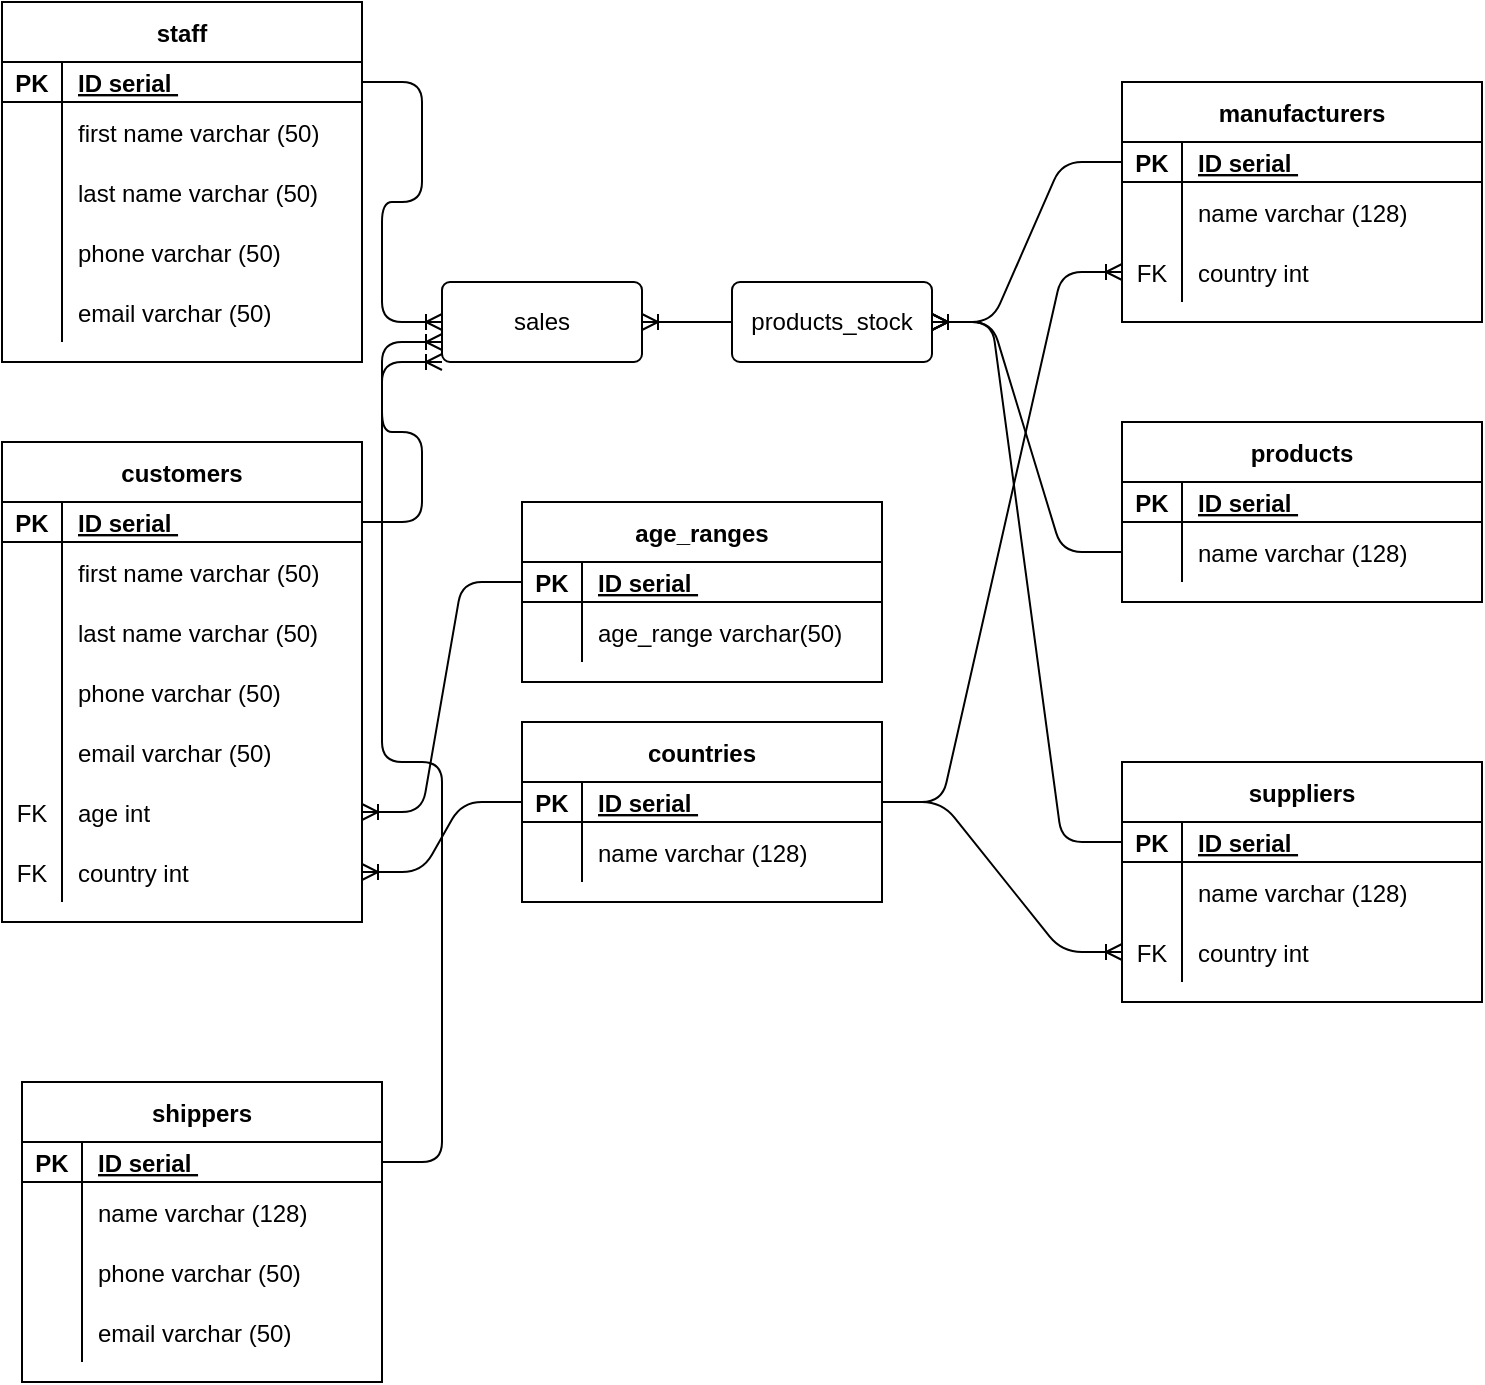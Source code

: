 <mxfile version="13.7.5" type="github">
  <diagram id="R2lEEEUBdFMjLlhIrx00" name="Page-1">
    <mxGraphModel dx="818" dy="560" grid="1" gridSize="10" guides="1" tooltips="1" connect="1" arrows="1" fold="1" page="1" pageScale="1" pageWidth="850" pageHeight="1100" math="0" shadow="0" extFonts="Permanent Marker^https://fonts.googleapis.com/css?family=Permanent+Marker">
      <root>
        <mxCell id="0" />
        <mxCell id="1" parent="0" />
        <mxCell id="OEH8VnCKuiZxtnlKm28e-22" value="products_stock" style="rounded=1;arcSize=10;whiteSpace=wrap;html=1;align=center;" parent="1" vertex="1">
          <mxGeometry x="375" y="150" width="100" height="40" as="geometry" />
        </mxCell>
        <mxCell id="OEH8VnCKuiZxtnlKm28e-28" value="sales" style="rounded=1;arcSize=10;whiteSpace=wrap;html=1;align=center;" parent="1" vertex="1">
          <mxGeometry x="230" y="150" width="100" height="40" as="geometry" />
        </mxCell>
        <mxCell id="OEH8VnCKuiZxtnlKm28e-43" value="" style="edgeStyle=entityRelationEdgeStyle;fontSize=12;html=1;endArrow=ERoneToMany;" parent="1" source="OEH8VnCKuiZxtnlKm28e-22" target="OEH8VnCKuiZxtnlKm28e-28" edge="1">
          <mxGeometry width="100" height="100" relative="1" as="geometry">
            <mxPoint x="290" y="170" as="sourcePoint" />
            <mxPoint x="360" y="220" as="targetPoint" />
          </mxGeometry>
        </mxCell>
        <mxCell id="OEH8VnCKuiZxtnlKm28e-47" value="" style="edgeStyle=entityRelationEdgeStyle;fontSize=12;html=1;endArrow=ERoneToMany;exitX=1;exitY=0.5;exitDx=0;exitDy=0;entryX=0;entryY=0.5;entryDx=0;entryDy=0;" parent="1" source="vYesePeP9xRsVJggHPay-63" target="OEH8VnCKuiZxtnlKm28e-28" edge="1">
          <mxGeometry width="100" height="100" relative="1" as="geometry">
            <mxPoint x="160" y="100" as="sourcePoint" />
            <mxPoint x="220" y="170" as="targetPoint" />
          </mxGeometry>
        </mxCell>
        <mxCell id="OEH8VnCKuiZxtnlKm28e-48" value="" style="edgeStyle=entityRelationEdgeStyle;fontSize=12;html=1;endArrow=ERoneToMany;exitX=1;exitY=0.5;exitDx=0;exitDy=0;entryX=0;entryY=0.75;entryDx=0;entryDy=0;" parent="1" source="vYesePeP9xRsVJggHPay-104" target="OEH8VnCKuiZxtnlKm28e-28" edge="1">
          <mxGeometry width="100" height="100" relative="1" as="geometry">
            <mxPoint x="340" y="290" as="sourcePoint" />
            <mxPoint x="360" y="220" as="targetPoint" />
          </mxGeometry>
        </mxCell>
        <mxCell id="OEH8VnCKuiZxtnlKm28e-49" value="" style="edgeStyle=entityRelationEdgeStyle;fontSize=12;html=1;endArrow=ERoneToMany;exitX=1;exitY=0.5;exitDx=0;exitDy=0;entryX=0;entryY=1;entryDx=0;entryDy=0;" parent="1" source="vYesePeP9xRsVJggHPay-50" target="OEH8VnCKuiZxtnlKm28e-28" edge="1">
          <mxGeometry width="100" height="100" relative="1" as="geometry">
            <mxPoint x="160" y="300" as="sourcePoint" />
            <mxPoint x="260" y="200" as="targetPoint" />
          </mxGeometry>
        </mxCell>
        <mxCell id="ZuUQe5CWEu6JaH7Ruexp-2" value="" style="edgeStyle=entityRelationEdgeStyle;fontSize=12;html=1;endArrow=ERoneToMany;" parent="1" source="vYesePeP9xRsVJggHPay-15" target="OEH8VnCKuiZxtnlKm28e-22" edge="1">
          <mxGeometry width="100" height="100" relative="1" as="geometry">
            <mxPoint x="560" y="90" as="sourcePoint" />
            <mxPoint x="530" y="80" as="targetPoint" />
          </mxGeometry>
        </mxCell>
        <mxCell id="ZuUQe5CWEu6JaH7Ruexp-4" value="" style="edgeStyle=entityRelationEdgeStyle;fontSize=12;html=1;endArrow=ERoneToMany;" parent="1" source="vYesePeP9xRsVJggHPay-28" target="OEH8VnCKuiZxtnlKm28e-22" edge="1">
          <mxGeometry width="100" height="100" relative="1" as="geometry">
            <mxPoint x="560" y="260" as="sourcePoint" />
            <mxPoint x="700" y="70" as="targetPoint" />
          </mxGeometry>
        </mxCell>
        <mxCell id="ZuUQe5CWEu6JaH7Ruexp-6" value="" style="edgeStyle=entityRelationEdgeStyle;fontSize=12;html=1;endArrow=ERoneToMany;" parent="1" source="vYesePeP9xRsVJggHPay-2" target="OEH8VnCKuiZxtnlKm28e-22" edge="1">
          <mxGeometry width="100" height="100" relative="1" as="geometry">
            <mxPoint x="550" y="320" as="sourcePoint" />
            <mxPoint x="470" y="240" as="targetPoint" />
          </mxGeometry>
        </mxCell>
        <mxCell id="vYesePeP9xRsVJggHPay-1" value="suppliers" style="shape=table;startSize=30;container=1;collapsible=1;childLayout=tableLayout;fixedRows=1;rowLines=0;fontStyle=1;align=center;resizeLast=1;" vertex="1" parent="1">
          <mxGeometry x="570" y="390" width="180" height="120" as="geometry" />
        </mxCell>
        <mxCell id="vYesePeP9xRsVJggHPay-2" value="" style="shape=partialRectangle;collapsible=0;dropTarget=0;pointerEvents=0;fillColor=none;top=0;left=0;bottom=1;right=0;points=[[0,0.5],[1,0.5]];portConstraint=eastwest;" vertex="1" parent="vYesePeP9xRsVJggHPay-1">
          <mxGeometry y="30" width="180" height="20" as="geometry" />
        </mxCell>
        <mxCell id="vYesePeP9xRsVJggHPay-3" value="PK" style="shape=partialRectangle;connectable=0;fillColor=none;top=0;left=0;bottom=0;right=0;fontStyle=1;overflow=hidden;" vertex="1" parent="vYesePeP9xRsVJggHPay-2">
          <mxGeometry width="30" height="20" as="geometry" />
        </mxCell>
        <mxCell id="vYesePeP9xRsVJggHPay-4" value="ID serial " style="shape=partialRectangle;connectable=0;fillColor=none;top=0;left=0;bottom=0;right=0;align=left;spacingLeft=6;fontStyle=5;overflow=hidden;" vertex="1" parent="vYesePeP9xRsVJggHPay-2">
          <mxGeometry x="30" width="150" height="20" as="geometry" />
        </mxCell>
        <mxCell id="vYesePeP9xRsVJggHPay-5" value="" style="shape=partialRectangle;collapsible=0;dropTarget=0;pointerEvents=0;fillColor=none;top=0;left=0;bottom=0;right=0;points=[[0,0.5],[1,0.5]];portConstraint=eastwest;" vertex="1" parent="vYesePeP9xRsVJggHPay-1">
          <mxGeometry y="50" width="180" height="30" as="geometry" />
        </mxCell>
        <mxCell id="vYesePeP9xRsVJggHPay-6" value="" style="shape=partialRectangle;connectable=0;fillColor=none;top=0;left=0;bottom=0;right=0;editable=1;overflow=hidden;" vertex="1" parent="vYesePeP9xRsVJggHPay-5">
          <mxGeometry width="30" height="30" as="geometry" />
        </mxCell>
        <mxCell id="vYesePeP9xRsVJggHPay-7" value="name varchar (128)" style="shape=partialRectangle;connectable=0;fillColor=none;top=0;left=0;bottom=0;right=0;align=left;spacingLeft=6;overflow=hidden;" vertex="1" parent="vYesePeP9xRsVJggHPay-5">
          <mxGeometry x="30" width="150" height="30" as="geometry" />
        </mxCell>
        <mxCell id="vYesePeP9xRsVJggHPay-43" value="" style="shape=partialRectangle;collapsible=0;dropTarget=0;pointerEvents=0;fillColor=none;top=0;left=0;bottom=0;right=0;points=[[0,0.5],[1,0.5]];portConstraint=eastwest;" vertex="1" parent="vYesePeP9xRsVJggHPay-1">
          <mxGeometry y="80" width="180" height="30" as="geometry" />
        </mxCell>
        <mxCell id="vYesePeP9xRsVJggHPay-44" value="FK" style="shape=partialRectangle;connectable=0;fillColor=none;top=0;left=0;bottom=0;right=0;editable=1;overflow=hidden;" vertex="1" parent="vYesePeP9xRsVJggHPay-43">
          <mxGeometry width="30" height="30" as="geometry" />
        </mxCell>
        <mxCell id="vYesePeP9xRsVJggHPay-45" value="country int" style="shape=partialRectangle;connectable=0;fillColor=none;top=0;left=0;bottom=0;right=0;align=left;spacingLeft=6;overflow=hidden;" vertex="1" parent="vYesePeP9xRsVJggHPay-43">
          <mxGeometry x="30" width="150" height="30" as="geometry" />
        </mxCell>
        <mxCell id="vYesePeP9xRsVJggHPay-24" value="products" style="shape=table;startSize=30;container=1;collapsible=1;childLayout=tableLayout;fixedRows=1;rowLines=0;fontStyle=1;align=center;resizeLast=1;" vertex="1" parent="1">
          <mxGeometry x="570" y="220" width="180" height="90" as="geometry" />
        </mxCell>
        <mxCell id="vYesePeP9xRsVJggHPay-25" value="" style="shape=partialRectangle;collapsible=0;dropTarget=0;pointerEvents=0;fillColor=none;top=0;left=0;bottom=1;right=0;points=[[0,0.5],[1,0.5]];portConstraint=eastwest;" vertex="1" parent="vYesePeP9xRsVJggHPay-24">
          <mxGeometry y="30" width="180" height="20" as="geometry" />
        </mxCell>
        <mxCell id="vYesePeP9xRsVJggHPay-26" value="PK" style="shape=partialRectangle;connectable=0;fillColor=none;top=0;left=0;bottom=0;right=0;fontStyle=1;overflow=hidden;" vertex="1" parent="vYesePeP9xRsVJggHPay-25">
          <mxGeometry width="30" height="20" as="geometry" />
        </mxCell>
        <mxCell id="vYesePeP9xRsVJggHPay-27" value="ID serial " style="shape=partialRectangle;connectable=0;fillColor=none;top=0;left=0;bottom=0;right=0;align=left;spacingLeft=6;fontStyle=5;overflow=hidden;" vertex="1" parent="vYesePeP9xRsVJggHPay-25">
          <mxGeometry x="30" width="150" height="20" as="geometry" />
        </mxCell>
        <mxCell id="vYesePeP9xRsVJggHPay-28" value="" style="shape=partialRectangle;collapsible=0;dropTarget=0;pointerEvents=0;fillColor=none;top=0;left=0;bottom=0;right=0;points=[[0,0.5],[1,0.5]];portConstraint=eastwest;" vertex="1" parent="vYesePeP9xRsVJggHPay-24">
          <mxGeometry y="50" width="180" height="30" as="geometry" />
        </mxCell>
        <mxCell id="vYesePeP9xRsVJggHPay-29" value="" style="shape=partialRectangle;connectable=0;fillColor=none;top=0;left=0;bottom=0;right=0;editable=1;overflow=hidden;" vertex="1" parent="vYesePeP9xRsVJggHPay-28">
          <mxGeometry width="30" height="30" as="geometry" />
        </mxCell>
        <mxCell id="vYesePeP9xRsVJggHPay-30" value="name varchar (128)" style="shape=partialRectangle;connectable=0;fillColor=none;top=0;left=0;bottom=0;right=0;align=left;spacingLeft=6;overflow=hidden;" vertex="1" parent="vYesePeP9xRsVJggHPay-28">
          <mxGeometry x="30" width="150" height="30" as="geometry" />
        </mxCell>
        <mxCell id="vYesePeP9xRsVJggHPay-14" value="manufacturers" style="shape=table;startSize=30;container=1;collapsible=1;childLayout=tableLayout;fixedRows=1;rowLines=0;fontStyle=1;align=center;resizeLast=1;" vertex="1" parent="1">
          <mxGeometry x="570" y="50" width="180" height="120" as="geometry" />
        </mxCell>
        <mxCell id="vYesePeP9xRsVJggHPay-15" value="" style="shape=partialRectangle;collapsible=0;dropTarget=0;pointerEvents=0;fillColor=none;top=0;left=0;bottom=1;right=0;points=[[0,0.5],[1,0.5]];portConstraint=eastwest;" vertex="1" parent="vYesePeP9xRsVJggHPay-14">
          <mxGeometry y="30" width="180" height="20" as="geometry" />
        </mxCell>
        <mxCell id="vYesePeP9xRsVJggHPay-16" value="PK" style="shape=partialRectangle;connectable=0;fillColor=none;top=0;left=0;bottom=0;right=0;fontStyle=1;overflow=hidden;" vertex="1" parent="vYesePeP9xRsVJggHPay-15">
          <mxGeometry width="30" height="20" as="geometry" />
        </mxCell>
        <mxCell id="vYesePeP9xRsVJggHPay-17" value="ID serial " style="shape=partialRectangle;connectable=0;fillColor=none;top=0;left=0;bottom=0;right=0;align=left;spacingLeft=6;fontStyle=5;overflow=hidden;" vertex="1" parent="vYesePeP9xRsVJggHPay-15">
          <mxGeometry x="30" width="150" height="20" as="geometry" />
        </mxCell>
        <mxCell id="vYesePeP9xRsVJggHPay-18" value="" style="shape=partialRectangle;collapsible=0;dropTarget=0;pointerEvents=0;fillColor=none;top=0;left=0;bottom=0;right=0;points=[[0,0.5],[1,0.5]];portConstraint=eastwest;" vertex="1" parent="vYesePeP9xRsVJggHPay-14">
          <mxGeometry y="50" width="180" height="30" as="geometry" />
        </mxCell>
        <mxCell id="vYesePeP9xRsVJggHPay-19" value="" style="shape=partialRectangle;connectable=0;fillColor=none;top=0;left=0;bottom=0;right=0;editable=1;overflow=hidden;" vertex="1" parent="vYesePeP9xRsVJggHPay-18">
          <mxGeometry width="30" height="30" as="geometry" />
        </mxCell>
        <mxCell id="vYesePeP9xRsVJggHPay-20" value="name varchar (128)" style="shape=partialRectangle;connectable=0;fillColor=none;top=0;left=0;bottom=0;right=0;align=left;spacingLeft=6;overflow=hidden;" vertex="1" parent="vYesePeP9xRsVJggHPay-18">
          <mxGeometry x="30" width="150" height="30" as="geometry" />
        </mxCell>
        <mxCell id="vYesePeP9xRsVJggHPay-21" value="" style="shape=partialRectangle;collapsible=0;dropTarget=0;pointerEvents=0;fillColor=none;top=0;left=0;bottom=0;right=0;points=[[0,0.5],[1,0.5]];portConstraint=eastwest;" vertex="1" parent="vYesePeP9xRsVJggHPay-14">
          <mxGeometry y="80" width="180" height="30" as="geometry" />
        </mxCell>
        <mxCell id="vYesePeP9xRsVJggHPay-22" value="FK" style="shape=partialRectangle;connectable=0;fillColor=none;top=0;left=0;bottom=0;right=0;editable=1;overflow=hidden;" vertex="1" parent="vYesePeP9xRsVJggHPay-21">
          <mxGeometry width="30" height="30" as="geometry" />
        </mxCell>
        <mxCell id="vYesePeP9xRsVJggHPay-23" value="country int" style="shape=partialRectangle;connectable=0;fillColor=none;top=0;left=0;bottom=0;right=0;align=left;spacingLeft=6;overflow=hidden;" vertex="1" parent="vYesePeP9xRsVJggHPay-21">
          <mxGeometry x="30" width="150" height="30" as="geometry" />
        </mxCell>
        <mxCell id="vYesePeP9xRsVJggHPay-42" value="" style="edgeStyle=entityRelationEdgeStyle;fontSize=12;html=1;endArrow=ERoneToMany;entryX=0;entryY=0.5;entryDx=0;entryDy=0;exitX=1;exitY=0.5;exitDx=0;exitDy=0;" edge="1" parent="1" source="vYesePeP9xRsVJggHPay-36" target="vYesePeP9xRsVJggHPay-21">
          <mxGeometry width="100" height="100" relative="1" as="geometry">
            <mxPoint x="370" y="340" as="sourcePoint" />
            <mxPoint x="470" y="240" as="targetPoint" />
          </mxGeometry>
        </mxCell>
        <mxCell id="vYesePeP9xRsVJggHPay-35" value="countries" style="shape=table;startSize=30;container=1;collapsible=1;childLayout=tableLayout;fixedRows=1;rowLines=0;fontStyle=1;align=center;resizeLast=1;" vertex="1" parent="1">
          <mxGeometry x="270" y="370" width="180" height="90" as="geometry" />
        </mxCell>
        <mxCell id="vYesePeP9xRsVJggHPay-36" value="" style="shape=partialRectangle;collapsible=0;dropTarget=0;pointerEvents=0;fillColor=none;top=0;left=0;bottom=1;right=0;points=[[0,0.5],[1,0.5]];portConstraint=eastwest;" vertex="1" parent="vYesePeP9xRsVJggHPay-35">
          <mxGeometry y="30" width="180" height="20" as="geometry" />
        </mxCell>
        <mxCell id="vYesePeP9xRsVJggHPay-37" value="PK" style="shape=partialRectangle;connectable=0;fillColor=none;top=0;left=0;bottom=0;right=0;fontStyle=1;overflow=hidden;" vertex="1" parent="vYesePeP9xRsVJggHPay-36">
          <mxGeometry width="30" height="20" as="geometry" />
        </mxCell>
        <mxCell id="vYesePeP9xRsVJggHPay-38" value="ID serial " style="shape=partialRectangle;connectable=0;fillColor=none;top=0;left=0;bottom=0;right=0;align=left;spacingLeft=6;fontStyle=5;overflow=hidden;" vertex="1" parent="vYesePeP9xRsVJggHPay-36">
          <mxGeometry x="30" width="150" height="20" as="geometry" />
        </mxCell>
        <mxCell id="vYesePeP9xRsVJggHPay-39" value="" style="shape=partialRectangle;collapsible=0;dropTarget=0;pointerEvents=0;fillColor=none;top=0;left=0;bottom=0;right=0;points=[[0,0.5],[1,0.5]];portConstraint=eastwest;" vertex="1" parent="vYesePeP9xRsVJggHPay-35">
          <mxGeometry y="50" width="180" height="30" as="geometry" />
        </mxCell>
        <mxCell id="vYesePeP9xRsVJggHPay-40" value="" style="shape=partialRectangle;connectable=0;fillColor=none;top=0;left=0;bottom=0;right=0;editable=1;overflow=hidden;" vertex="1" parent="vYesePeP9xRsVJggHPay-39">
          <mxGeometry width="30" height="30" as="geometry" />
        </mxCell>
        <mxCell id="vYesePeP9xRsVJggHPay-41" value="name varchar (128)" style="shape=partialRectangle;connectable=0;fillColor=none;top=0;left=0;bottom=0;right=0;align=left;spacingLeft=6;overflow=hidden;" vertex="1" parent="vYesePeP9xRsVJggHPay-39">
          <mxGeometry x="30" width="150" height="30" as="geometry" />
        </mxCell>
        <mxCell id="vYesePeP9xRsVJggHPay-46" value="" style="edgeStyle=entityRelationEdgeStyle;fontSize=12;html=1;endArrow=ERoneToMany;entryX=0;entryY=0.5;entryDx=0;entryDy=0;exitX=1;exitY=0.5;exitDx=0;exitDy=0;" edge="1" parent="1" source="vYesePeP9xRsVJggHPay-36" target="vYesePeP9xRsVJggHPay-43">
          <mxGeometry width="100" height="100" relative="1" as="geometry">
            <mxPoint x="450" y="440" as="sourcePoint" />
            <mxPoint x="550" y="340" as="targetPoint" />
          </mxGeometry>
        </mxCell>
        <mxCell id="vYesePeP9xRsVJggHPay-62" value="staff" style="shape=table;startSize=30;container=1;collapsible=1;childLayout=tableLayout;fixedRows=1;rowLines=0;fontStyle=1;align=center;resizeLast=1;" vertex="1" parent="1">
          <mxGeometry x="10" y="10" width="180" height="180" as="geometry" />
        </mxCell>
        <mxCell id="vYesePeP9xRsVJggHPay-63" value="" style="shape=partialRectangle;collapsible=0;dropTarget=0;pointerEvents=0;fillColor=none;top=0;left=0;bottom=1;right=0;points=[[0,0.5],[1,0.5]];portConstraint=eastwest;" vertex="1" parent="vYesePeP9xRsVJggHPay-62">
          <mxGeometry y="30" width="180" height="20" as="geometry" />
        </mxCell>
        <mxCell id="vYesePeP9xRsVJggHPay-64" value="PK" style="shape=partialRectangle;connectable=0;fillColor=none;top=0;left=0;bottom=0;right=0;fontStyle=1;overflow=hidden;" vertex="1" parent="vYesePeP9xRsVJggHPay-63">
          <mxGeometry width="30" height="20" as="geometry" />
        </mxCell>
        <mxCell id="vYesePeP9xRsVJggHPay-65" value="ID serial " style="shape=partialRectangle;connectable=0;fillColor=none;top=0;left=0;bottom=0;right=0;align=left;spacingLeft=6;fontStyle=5;overflow=hidden;" vertex="1" parent="vYesePeP9xRsVJggHPay-63">
          <mxGeometry x="30" width="150" height="20" as="geometry" />
        </mxCell>
        <mxCell id="vYesePeP9xRsVJggHPay-66" value="" style="shape=partialRectangle;collapsible=0;dropTarget=0;pointerEvents=0;fillColor=none;top=0;left=0;bottom=0;right=0;points=[[0,0.5],[1,0.5]];portConstraint=eastwest;" vertex="1" parent="vYesePeP9xRsVJggHPay-62">
          <mxGeometry y="50" width="180" height="30" as="geometry" />
        </mxCell>
        <mxCell id="vYesePeP9xRsVJggHPay-67" value="" style="shape=partialRectangle;connectable=0;fillColor=none;top=0;left=0;bottom=0;right=0;editable=1;overflow=hidden;" vertex="1" parent="vYesePeP9xRsVJggHPay-66">
          <mxGeometry width="30" height="30" as="geometry" />
        </mxCell>
        <mxCell id="vYesePeP9xRsVJggHPay-68" value="first name varchar (50)" style="shape=partialRectangle;connectable=0;fillColor=none;top=0;left=0;bottom=0;right=0;align=left;spacingLeft=6;overflow=hidden;" vertex="1" parent="vYesePeP9xRsVJggHPay-66">
          <mxGeometry x="30" width="150" height="30" as="geometry" />
        </mxCell>
        <mxCell id="vYesePeP9xRsVJggHPay-75" value="" style="shape=partialRectangle;collapsible=0;dropTarget=0;pointerEvents=0;fillColor=none;top=0;left=0;bottom=0;right=0;points=[[0,0.5],[1,0.5]];portConstraint=eastwest;" vertex="1" parent="vYesePeP9xRsVJggHPay-62">
          <mxGeometry y="80" width="180" height="30" as="geometry" />
        </mxCell>
        <mxCell id="vYesePeP9xRsVJggHPay-76" value="" style="shape=partialRectangle;connectable=0;fillColor=none;top=0;left=0;bottom=0;right=0;editable=1;overflow=hidden;" vertex="1" parent="vYesePeP9xRsVJggHPay-75">
          <mxGeometry width="30" height="30" as="geometry" />
        </mxCell>
        <mxCell id="vYesePeP9xRsVJggHPay-77" value="last name varchar (50)" style="shape=partialRectangle;connectable=0;fillColor=none;top=0;left=0;bottom=0;right=0;align=left;spacingLeft=6;overflow=hidden;" vertex="1" parent="vYesePeP9xRsVJggHPay-75">
          <mxGeometry x="30" width="150" height="30" as="geometry" />
        </mxCell>
        <mxCell id="vYesePeP9xRsVJggHPay-78" value="" style="shape=partialRectangle;collapsible=0;dropTarget=0;pointerEvents=0;fillColor=none;top=0;left=0;bottom=0;right=0;points=[[0,0.5],[1,0.5]];portConstraint=eastwest;" vertex="1" parent="vYesePeP9xRsVJggHPay-62">
          <mxGeometry y="110" width="180" height="30" as="geometry" />
        </mxCell>
        <mxCell id="vYesePeP9xRsVJggHPay-79" value="" style="shape=partialRectangle;connectable=0;fillColor=none;top=0;left=0;bottom=0;right=0;editable=1;overflow=hidden;" vertex="1" parent="vYesePeP9xRsVJggHPay-78">
          <mxGeometry width="30" height="30" as="geometry" />
        </mxCell>
        <mxCell id="vYesePeP9xRsVJggHPay-80" value="phone varchar (50)" style="shape=partialRectangle;connectable=0;fillColor=none;top=0;left=0;bottom=0;right=0;align=left;spacingLeft=6;overflow=hidden;" vertex="1" parent="vYesePeP9xRsVJggHPay-78">
          <mxGeometry x="30" width="150" height="30" as="geometry" />
        </mxCell>
        <mxCell id="vYesePeP9xRsVJggHPay-100" value="" style="shape=partialRectangle;collapsible=0;dropTarget=0;pointerEvents=0;fillColor=none;top=0;left=0;bottom=0;right=0;points=[[0,0.5],[1,0.5]];portConstraint=eastwest;" vertex="1" parent="vYesePeP9xRsVJggHPay-62">
          <mxGeometry y="140" width="180" height="30" as="geometry" />
        </mxCell>
        <mxCell id="vYesePeP9xRsVJggHPay-101" value="" style="shape=partialRectangle;connectable=0;fillColor=none;top=0;left=0;bottom=0;right=0;editable=1;overflow=hidden;" vertex="1" parent="vYesePeP9xRsVJggHPay-100">
          <mxGeometry width="30" height="30" as="geometry" />
        </mxCell>
        <mxCell id="vYesePeP9xRsVJggHPay-102" value="email varchar (50)" style="shape=partialRectangle;connectable=0;fillColor=none;top=0;left=0;bottom=0;right=0;align=left;spacingLeft=6;overflow=hidden;" vertex="1" parent="vYesePeP9xRsVJggHPay-100">
          <mxGeometry x="30" width="150" height="30" as="geometry" />
        </mxCell>
        <mxCell id="vYesePeP9xRsVJggHPay-103" value="customers" style="shape=table;startSize=30;container=1;collapsible=1;childLayout=tableLayout;fixedRows=1;rowLines=0;fontStyle=1;align=center;resizeLast=1;" vertex="1" parent="1">
          <mxGeometry x="10" y="230" width="180" height="240" as="geometry" />
        </mxCell>
        <mxCell id="vYesePeP9xRsVJggHPay-104" value="" style="shape=partialRectangle;collapsible=0;dropTarget=0;pointerEvents=0;fillColor=none;top=0;left=0;bottom=1;right=0;points=[[0,0.5],[1,0.5]];portConstraint=eastwest;" vertex="1" parent="vYesePeP9xRsVJggHPay-103">
          <mxGeometry y="30" width="180" height="20" as="geometry" />
        </mxCell>
        <mxCell id="vYesePeP9xRsVJggHPay-105" value="PK" style="shape=partialRectangle;connectable=0;fillColor=none;top=0;left=0;bottom=0;right=0;fontStyle=1;overflow=hidden;" vertex="1" parent="vYesePeP9xRsVJggHPay-104">
          <mxGeometry width="30" height="20" as="geometry" />
        </mxCell>
        <mxCell id="vYesePeP9xRsVJggHPay-106" value="ID serial " style="shape=partialRectangle;connectable=0;fillColor=none;top=0;left=0;bottom=0;right=0;align=left;spacingLeft=6;fontStyle=5;overflow=hidden;" vertex="1" parent="vYesePeP9xRsVJggHPay-104">
          <mxGeometry x="30" width="150" height="20" as="geometry" />
        </mxCell>
        <mxCell id="vYesePeP9xRsVJggHPay-107" value="" style="shape=partialRectangle;collapsible=0;dropTarget=0;pointerEvents=0;fillColor=none;top=0;left=0;bottom=0;right=0;points=[[0,0.5],[1,0.5]];portConstraint=eastwest;" vertex="1" parent="vYesePeP9xRsVJggHPay-103">
          <mxGeometry y="50" width="180" height="30" as="geometry" />
        </mxCell>
        <mxCell id="vYesePeP9xRsVJggHPay-108" value="" style="shape=partialRectangle;connectable=0;fillColor=none;top=0;left=0;bottom=0;right=0;editable=1;overflow=hidden;" vertex="1" parent="vYesePeP9xRsVJggHPay-107">
          <mxGeometry width="30" height="30" as="geometry" />
        </mxCell>
        <mxCell id="vYesePeP9xRsVJggHPay-109" value="first name varchar (50)" style="shape=partialRectangle;connectable=0;fillColor=none;top=0;left=0;bottom=0;right=0;align=left;spacingLeft=6;overflow=hidden;" vertex="1" parent="vYesePeP9xRsVJggHPay-107">
          <mxGeometry x="30" width="150" height="30" as="geometry" />
        </mxCell>
        <mxCell id="vYesePeP9xRsVJggHPay-110" value="" style="shape=partialRectangle;collapsible=0;dropTarget=0;pointerEvents=0;fillColor=none;top=0;left=0;bottom=0;right=0;points=[[0,0.5],[1,0.5]];portConstraint=eastwest;" vertex="1" parent="vYesePeP9xRsVJggHPay-103">
          <mxGeometry y="80" width="180" height="30" as="geometry" />
        </mxCell>
        <mxCell id="vYesePeP9xRsVJggHPay-111" value="" style="shape=partialRectangle;connectable=0;fillColor=none;top=0;left=0;bottom=0;right=0;editable=1;overflow=hidden;" vertex="1" parent="vYesePeP9xRsVJggHPay-110">
          <mxGeometry width="30" height="30" as="geometry" />
        </mxCell>
        <mxCell id="vYesePeP9xRsVJggHPay-112" value="last name varchar (50)" style="shape=partialRectangle;connectable=0;fillColor=none;top=0;left=0;bottom=0;right=0;align=left;spacingLeft=6;overflow=hidden;" vertex="1" parent="vYesePeP9xRsVJggHPay-110">
          <mxGeometry x="30" width="150" height="30" as="geometry" />
        </mxCell>
        <mxCell id="vYesePeP9xRsVJggHPay-113" value="" style="shape=partialRectangle;collapsible=0;dropTarget=0;pointerEvents=0;fillColor=none;top=0;left=0;bottom=0;right=0;points=[[0,0.5],[1,0.5]];portConstraint=eastwest;" vertex="1" parent="vYesePeP9xRsVJggHPay-103">
          <mxGeometry y="110" width="180" height="30" as="geometry" />
        </mxCell>
        <mxCell id="vYesePeP9xRsVJggHPay-114" value="" style="shape=partialRectangle;connectable=0;fillColor=none;top=0;left=0;bottom=0;right=0;editable=1;overflow=hidden;" vertex="1" parent="vYesePeP9xRsVJggHPay-113">
          <mxGeometry width="30" height="30" as="geometry" />
        </mxCell>
        <mxCell id="vYesePeP9xRsVJggHPay-115" value="phone varchar (50)" style="shape=partialRectangle;connectable=0;fillColor=none;top=0;left=0;bottom=0;right=0;align=left;spacingLeft=6;overflow=hidden;" vertex="1" parent="vYesePeP9xRsVJggHPay-113">
          <mxGeometry x="30" width="150" height="30" as="geometry" />
        </mxCell>
        <mxCell id="vYesePeP9xRsVJggHPay-116" value="" style="shape=partialRectangle;collapsible=0;dropTarget=0;pointerEvents=0;fillColor=none;top=0;left=0;bottom=0;right=0;points=[[0,0.5],[1,0.5]];portConstraint=eastwest;" vertex="1" parent="vYesePeP9xRsVJggHPay-103">
          <mxGeometry y="140" width="180" height="30" as="geometry" />
        </mxCell>
        <mxCell id="vYesePeP9xRsVJggHPay-117" value="" style="shape=partialRectangle;connectable=0;fillColor=none;top=0;left=0;bottom=0;right=0;editable=1;overflow=hidden;" vertex="1" parent="vYesePeP9xRsVJggHPay-116">
          <mxGeometry width="30" height="30" as="geometry" />
        </mxCell>
        <mxCell id="vYesePeP9xRsVJggHPay-118" value="email varchar (50)" style="shape=partialRectangle;connectable=0;fillColor=none;top=0;left=0;bottom=0;right=0;align=left;spacingLeft=6;overflow=hidden;" vertex="1" parent="vYesePeP9xRsVJggHPay-116">
          <mxGeometry x="30" width="150" height="30" as="geometry" />
        </mxCell>
        <mxCell id="vYesePeP9xRsVJggHPay-126" value="" style="shape=partialRectangle;collapsible=0;dropTarget=0;pointerEvents=0;fillColor=none;top=0;left=0;bottom=0;right=0;points=[[0,0.5],[1,0.5]];portConstraint=eastwest;" vertex="1" parent="vYesePeP9xRsVJggHPay-103">
          <mxGeometry y="170" width="180" height="30" as="geometry" />
        </mxCell>
        <mxCell id="vYesePeP9xRsVJggHPay-127" value="FK" style="shape=partialRectangle;connectable=0;fillColor=none;top=0;left=0;bottom=0;right=0;editable=1;overflow=hidden;" vertex="1" parent="vYesePeP9xRsVJggHPay-126">
          <mxGeometry width="30" height="30" as="geometry" />
        </mxCell>
        <mxCell id="vYesePeP9xRsVJggHPay-128" value="age int" style="shape=partialRectangle;connectable=0;fillColor=none;top=0;left=0;bottom=0;right=0;align=left;spacingLeft=6;overflow=hidden;" vertex="1" parent="vYesePeP9xRsVJggHPay-126">
          <mxGeometry x="30" width="150" height="30" as="geometry" />
        </mxCell>
        <mxCell id="vYesePeP9xRsVJggHPay-132" value="" style="shape=partialRectangle;collapsible=0;dropTarget=0;pointerEvents=0;fillColor=none;top=0;left=0;bottom=0;right=0;points=[[0,0.5],[1,0.5]];portConstraint=eastwest;" vertex="1" parent="vYesePeP9xRsVJggHPay-103">
          <mxGeometry y="200" width="180" height="30" as="geometry" />
        </mxCell>
        <mxCell id="vYesePeP9xRsVJggHPay-133" value="FK" style="shape=partialRectangle;connectable=0;fillColor=none;top=0;left=0;bottom=0;right=0;editable=1;overflow=hidden;" vertex="1" parent="vYesePeP9xRsVJggHPay-132">
          <mxGeometry width="30" height="30" as="geometry" />
        </mxCell>
        <mxCell id="vYesePeP9xRsVJggHPay-134" value="country int" style="shape=partialRectangle;connectable=0;fillColor=none;top=0;left=0;bottom=0;right=0;align=left;spacingLeft=6;overflow=hidden;" vertex="1" parent="vYesePeP9xRsVJggHPay-132">
          <mxGeometry x="30" width="150" height="30" as="geometry" />
        </mxCell>
        <mxCell id="vYesePeP9xRsVJggHPay-119" value="age_ranges" style="shape=table;startSize=30;container=1;collapsible=1;childLayout=tableLayout;fixedRows=1;rowLines=0;fontStyle=1;align=center;resizeLast=1;" vertex="1" parent="1">
          <mxGeometry x="270" y="260" width="180" height="90" as="geometry" />
        </mxCell>
        <mxCell id="vYesePeP9xRsVJggHPay-120" value="" style="shape=partialRectangle;collapsible=0;dropTarget=0;pointerEvents=0;fillColor=none;top=0;left=0;bottom=1;right=0;points=[[0,0.5],[1,0.5]];portConstraint=eastwest;" vertex="1" parent="vYesePeP9xRsVJggHPay-119">
          <mxGeometry y="30" width="180" height="20" as="geometry" />
        </mxCell>
        <mxCell id="vYesePeP9xRsVJggHPay-121" value="PK" style="shape=partialRectangle;connectable=0;fillColor=none;top=0;left=0;bottom=0;right=0;fontStyle=1;overflow=hidden;" vertex="1" parent="vYesePeP9xRsVJggHPay-120">
          <mxGeometry width="30" height="20" as="geometry" />
        </mxCell>
        <mxCell id="vYesePeP9xRsVJggHPay-122" value="ID serial " style="shape=partialRectangle;connectable=0;fillColor=none;top=0;left=0;bottom=0;right=0;align=left;spacingLeft=6;fontStyle=5;overflow=hidden;" vertex="1" parent="vYesePeP9xRsVJggHPay-120">
          <mxGeometry x="30" width="150" height="20" as="geometry" />
        </mxCell>
        <mxCell id="vYesePeP9xRsVJggHPay-123" value="" style="shape=partialRectangle;collapsible=0;dropTarget=0;pointerEvents=0;fillColor=none;top=0;left=0;bottom=0;right=0;points=[[0,0.5],[1,0.5]];portConstraint=eastwest;" vertex="1" parent="vYesePeP9xRsVJggHPay-119">
          <mxGeometry y="50" width="180" height="30" as="geometry" />
        </mxCell>
        <mxCell id="vYesePeP9xRsVJggHPay-124" value="" style="shape=partialRectangle;connectable=0;fillColor=none;top=0;left=0;bottom=0;right=0;editable=1;overflow=hidden;" vertex="1" parent="vYesePeP9xRsVJggHPay-123">
          <mxGeometry width="30" height="30" as="geometry" />
        </mxCell>
        <mxCell id="vYesePeP9xRsVJggHPay-125" value="age_range varchar(50)" style="shape=partialRectangle;connectable=0;fillColor=none;top=0;left=0;bottom=0;right=0;align=left;spacingLeft=6;overflow=hidden;" vertex="1" parent="vYesePeP9xRsVJggHPay-123">
          <mxGeometry x="30" width="150" height="30" as="geometry" />
        </mxCell>
        <mxCell id="vYesePeP9xRsVJggHPay-49" value="shippers" style="shape=table;startSize=30;container=1;collapsible=1;childLayout=tableLayout;fixedRows=1;rowLines=0;fontStyle=1;align=center;resizeLast=1;" vertex="1" parent="1">
          <mxGeometry x="20" y="550" width="180" height="150" as="geometry" />
        </mxCell>
        <mxCell id="vYesePeP9xRsVJggHPay-50" value="" style="shape=partialRectangle;collapsible=0;dropTarget=0;pointerEvents=0;fillColor=none;top=0;left=0;bottom=1;right=0;points=[[0,0.5],[1,0.5]];portConstraint=eastwest;" vertex="1" parent="vYesePeP9xRsVJggHPay-49">
          <mxGeometry y="30" width="180" height="20" as="geometry" />
        </mxCell>
        <mxCell id="vYesePeP9xRsVJggHPay-51" value="PK" style="shape=partialRectangle;connectable=0;fillColor=none;top=0;left=0;bottom=0;right=0;fontStyle=1;overflow=hidden;" vertex="1" parent="vYesePeP9xRsVJggHPay-50">
          <mxGeometry width="30" height="20" as="geometry" />
        </mxCell>
        <mxCell id="vYesePeP9xRsVJggHPay-52" value="ID serial " style="shape=partialRectangle;connectable=0;fillColor=none;top=0;left=0;bottom=0;right=0;align=left;spacingLeft=6;fontStyle=5;overflow=hidden;" vertex="1" parent="vYesePeP9xRsVJggHPay-50">
          <mxGeometry x="30" width="150" height="20" as="geometry" />
        </mxCell>
        <mxCell id="vYesePeP9xRsVJggHPay-53" value="" style="shape=partialRectangle;collapsible=0;dropTarget=0;pointerEvents=0;fillColor=none;top=0;left=0;bottom=0;right=0;points=[[0,0.5],[1,0.5]];portConstraint=eastwest;" vertex="1" parent="vYesePeP9xRsVJggHPay-49">
          <mxGeometry y="50" width="180" height="30" as="geometry" />
        </mxCell>
        <mxCell id="vYesePeP9xRsVJggHPay-54" value="" style="shape=partialRectangle;connectable=0;fillColor=none;top=0;left=0;bottom=0;right=0;editable=1;overflow=hidden;" vertex="1" parent="vYesePeP9xRsVJggHPay-53">
          <mxGeometry width="30" height="30" as="geometry" />
        </mxCell>
        <mxCell id="vYesePeP9xRsVJggHPay-55" value="name varchar (128)" style="shape=partialRectangle;connectable=0;fillColor=none;top=0;left=0;bottom=0;right=0;align=left;spacingLeft=6;overflow=hidden;" vertex="1" parent="vYesePeP9xRsVJggHPay-53">
          <mxGeometry x="30" width="150" height="30" as="geometry" />
        </mxCell>
        <mxCell id="vYesePeP9xRsVJggHPay-56" value="" style="shape=partialRectangle;collapsible=0;dropTarget=0;pointerEvents=0;fillColor=none;top=0;left=0;bottom=0;right=0;points=[[0,0.5],[1,0.5]];portConstraint=eastwest;" vertex="1" parent="vYesePeP9xRsVJggHPay-49">
          <mxGeometry y="80" width="180" height="30" as="geometry" />
        </mxCell>
        <mxCell id="vYesePeP9xRsVJggHPay-57" value="" style="shape=partialRectangle;connectable=0;fillColor=none;top=0;left=0;bottom=0;right=0;editable=1;overflow=hidden;" vertex="1" parent="vYesePeP9xRsVJggHPay-56">
          <mxGeometry width="30" height="30" as="geometry" />
        </mxCell>
        <mxCell id="vYesePeP9xRsVJggHPay-58" value="phone varchar (50)" style="shape=partialRectangle;connectable=0;fillColor=none;top=0;left=0;bottom=0;right=0;align=left;spacingLeft=6;overflow=hidden;" vertex="1" parent="vYesePeP9xRsVJggHPay-56">
          <mxGeometry x="30" width="150" height="30" as="geometry" />
        </mxCell>
        <mxCell id="vYesePeP9xRsVJggHPay-59" value="" style="shape=partialRectangle;collapsible=0;dropTarget=0;pointerEvents=0;fillColor=none;top=0;left=0;bottom=0;right=0;points=[[0,0.5],[1,0.5]];portConstraint=eastwest;" vertex="1" parent="vYesePeP9xRsVJggHPay-49">
          <mxGeometry y="110" width="180" height="30" as="geometry" />
        </mxCell>
        <mxCell id="vYesePeP9xRsVJggHPay-60" value="" style="shape=partialRectangle;connectable=0;fillColor=none;top=0;left=0;bottom=0;right=0;editable=1;overflow=hidden;" vertex="1" parent="vYesePeP9xRsVJggHPay-59">
          <mxGeometry width="30" height="30" as="geometry" />
        </mxCell>
        <mxCell id="vYesePeP9xRsVJggHPay-61" value="email varchar (50)" style="shape=partialRectangle;connectable=0;fillColor=none;top=0;left=0;bottom=0;right=0;align=left;spacingLeft=6;overflow=hidden;" vertex="1" parent="vYesePeP9xRsVJggHPay-59">
          <mxGeometry x="30" width="150" height="30" as="geometry" />
        </mxCell>
        <mxCell id="vYesePeP9xRsVJggHPay-135" value="" style="edgeStyle=entityRelationEdgeStyle;fontSize=12;html=1;endArrow=ERoneToMany;" edge="1" parent="1" source="vYesePeP9xRsVJggHPay-36" target="vYesePeP9xRsVJggHPay-132">
          <mxGeometry width="100" height="100" relative="1" as="geometry">
            <mxPoint x="150" y="500" as="sourcePoint" />
            <mxPoint x="390" y="420" as="targetPoint" />
          </mxGeometry>
        </mxCell>
        <mxCell id="vYesePeP9xRsVJggHPay-136" value="" style="edgeStyle=entityRelationEdgeStyle;fontSize=12;html=1;endArrow=ERoneToMany;" edge="1" parent="1" source="vYesePeP9xRsVJggHPay-120" target="vYesePeP9xRsVJggHPay-126">
          <mxGeometry width="100" height="100" relative="1" as="geometry">
            <mxPoint x="290" y="520" as="sourcePoint" />
            <mxPoint x="390" y="420" as="targetPoint" />
          </mxGeometry>
        </mxCell>
      </root>
    </mxGraphModel>
  </diagram>
</mxfile>
